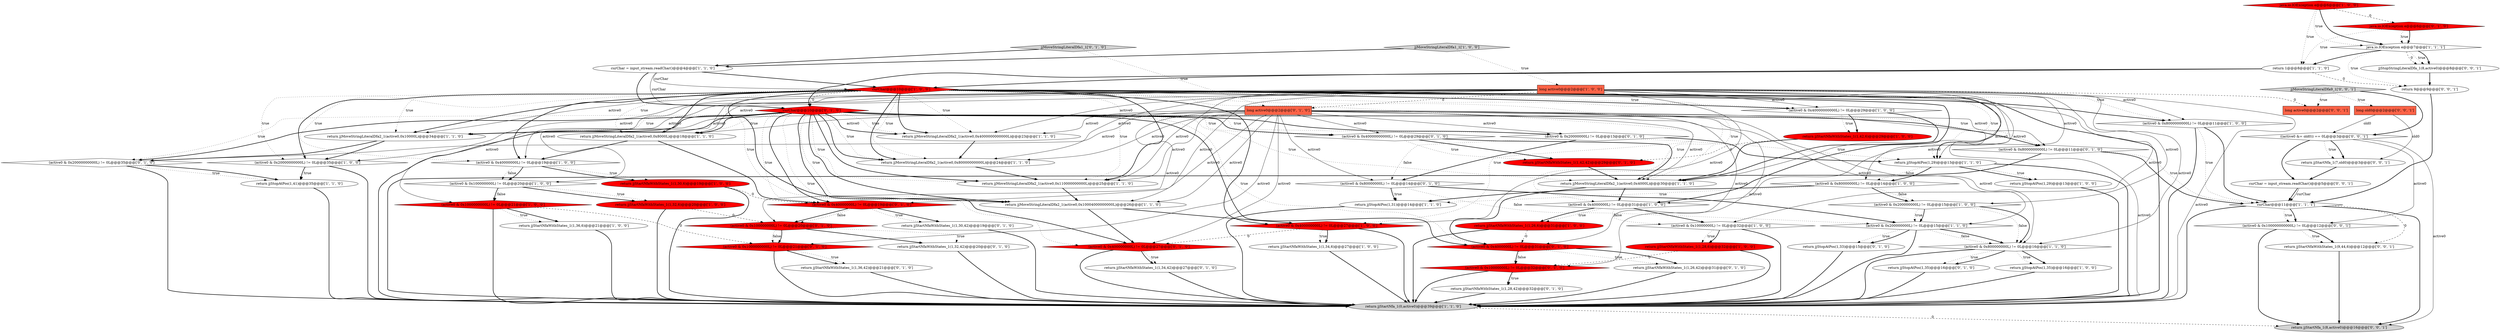 digraph {
9 [style = filled, label = "(active0 & 0x200000000L) != 0L@@@15@@@['1', '0', '0']", fillcolor = white, shape = diamond image = "AAA0AAABBB1BBB"];
62 [style = filled, label = "(active0 & 0x100000000L) != 0L@@@20@@@['0', '1', '0']", fillcolor = red, shape = diamond image = "AAA1AAABBB2BBB"];
34 [style = filled, label = "(active0 & 0x800000000L) != 0L@@@16@@@['1', '1', '0']", fillcolor = white, shape = diamond image = "AAA0AAABBB1BBB"];
52 [style = filled, label = "curChar@@@10@@@['0', '1', '0']", fillcolor = red, shape = diamond image = "AAA1AAABBB2BBB"];
27 [style = filled, label = "return jjStopAtPos(1,41)@@@35@@@['1', '1', '0']", fillcolor = white, shape = ellipse image = "AAA0AAABBB1BBB"];
63 [style = filled, label = "(active0 & 0x1000000000L) != 0L@@@21@@@['0', '1', '0']", fillcolor = red, shape = diamond image = "AAA1AAABBB2BBB"];
44 [style = filled, label = "java.io.IOException e@@@6@@@['0', '1', '0']", fillcolor = red, shape = diamond image = "AAA1AAABBB2BBB"];
39 [style = filled, label = "return jjStartNfaWithStates_1(1,26,6)@@@31@@@['1', '0', '0']", fillcolor = red, shape = ellipse image = "AAA1AAABBB1BBB"];
68 [style = filled, label = "return jjStartNfaWithStates_1(9,44,6)@@@12@@@['0', '0', '1']", fillcolor = white, shape = ellipse image = "AAA0AAABBB3BBB"];
72 [style = filled, label = "return 9@@@9@@@['0', '0', '1']", fillcolor = white, shape = ellipse image = "AAA0AAABBB3BBB"];
50 [style = filled, label = "return jjStartNfaWithStates_1(1,32,42)@@@20@@@['0', '1', '0']", fillcolor = white, shape = ellipse image = "AAA0AAABBB2BBB"];
61 [style = filled, label = "(active0 & 0x20000000000L) != 0L@@@35@@@['0', '1', '0']", fillcolor = white, shape = diamond image = "AAA0AAABBB2BBB"];
4 [style = filled, label = "return jjStartNfaWithStates_1(1,34,6)@@@27@@@['1', '0', '0']", fillcolor = white, shape = ellipse image = "AAA0AAABBB1BBB"];
46 [style = filled, label = "jjMoveStringLiteralDfa1_1['0', '1', '0']", fillcolor = lightgray, shape = diamond image = "AAA0AAABBB2BBB"];
47 [style = filled, label = "return jjStartNfaWithStates_1(1,36,42)@@@21@@@['0', '1', '0']", fillcolor = white, shape = ellipse image = "AAA0AAABBB2BBB"];
20 [style = filled, label = "return jjStopAtPos(1,29)@@@13@@@['1', '0', '0']", fillcolor = white, shape = ellipse image = "AAA0AAABBB1BBB"];
8 [style = filled, label = "curChar@@@10@@@['1', '0', '0']", fillcolor = red, shape = diamond image = "AAA1AAABBB1BBB"];
35 [style = filled, label = "return jjStartNfaWithStates_1(1,32,6)@@@20@@@['1', '0', '0']", fillcolor = red, shape = ellipse image = "AAA1AAABBB1BBB"];
59 [style = filled, label = "(active0 & 0x4000000L) != 0L@@@31@@@['0', '1', '0']", fillcolor = red, shape = diamond image = "AAA1AAABBB2BBB"];
29 [style = filled, label = "return jjMoveStringLiteralDfa2_1(active0,0x10000L)@@@34@@@['1', '1', '0']", fillcolor = white, shape = ellipse image = "AAA0AAABBB1BBB"];
66 [style = filled, label = "long active0@@@2@@@['0', '0', '1']", fillcolor = tomato, shape = box image = "AAA0AAABBB3BBB"];
1 [style = filled, label = "(active0 & 0x4000000L) != 0L@@@31@@@['1', '0', '0']", fillcolor = white, shape = diamond image = "AAA0AAABBB1BBB"];
6 [style = filled, label = "java.io.IOException e@@@7@@@['1', '1', '1']", fillcolor = white, shape = diamond image = "AAA0AAABBB1BBB"];
56 [style = filled, label = "(active0 & 0x40000000L) != 0L@@@19@@@['0', '1', '0']", fillcolor = red, shape = diamond image = "AAA1AAABBB2BBB"];
18 [style = filled, label = "(active0 & 0x10000000L) != 0L@@@32@@@['1', '0', '0']", fillcolor = white, shape = diamond image = "AAA0AAABBB1BBB"];
19 [style = filled, label = "jjMoveStringLiteralDfa1_1['1', '0', '0']", fillcolor = lightgray, shape = diamond image = "AAA0AAABBB1BBB"];
74 [style = filled, label = "return jjStartNfa_1(8,active0)@@@16@@@['0', '0', '1']", fillcolor = lightgray, shape = ellipse image = "AAA0AAABBB3BBB"];
51 [style = filled, label = "return jjStartNfaWithStates_1(1,34,42)@@@27@@@['0', '1', '0']", fillcolor = white, shape = ellipse image = "AAA0AAABBB2BBB"];
37 [style = filled, label = "(active0 & 0x8000000000L) != 0L@@@11@@@['1', '0', '0']", fillcolor = white, shape = diamond image = "AAA0AAABBB1BBB"];
67 [style = filled, label = "(active0 & 0x100000000000L) != 0L@@@12@@@['0', '0', '1']", fillcolor = white, shape = diamond image = "AAA0AAABBB3BBB"];
15 [style = filled, label = "curChar = input_stream.readChar()@@@4@@@['1', '1', '0']", fillcolor = white, shape = ellipse image = "AAA0AAABBB1BBB"];
49 [style = filled, label = "(active0 & 0x10000000L) != 0L@@@32@@@['0', '1', '0']", fillcolor = red, shape = diamond image = "AAA1AAABBB2BBB"];
25 [style = filled, label = "long active0@@@2@@@['1', '0', '0']", fillcolor = tomato, shape = box image = "AAA1AAABBB1BBB"];
64 [style = filled, label = "(active0 & 0x20000000L) != 0L@@@13@@@['0', '1', '0']", fillcolor = white, shape = diamond image = "AAA0AAABBB2BBB"];
21 [style = filled, label = "return jjMoveStringLiteralDfa2_1(active0,0x80000000000L)@@@24@@@['1', '1', '0']", fillcolor = white, shape = ellipse image = "AAA0AAABBB1BBB"];
0 [style = filled, label = "(active0 & 0x100000000L) != 0L@@@20@@@['1', '0', '0']", fillcolor = white, shape = diamond image = "AAA0AAABBB1BBB"];
12 [style = filled, label = "return jjStartNfaWithStates_1(1,30,6)@@@19@@@['1', '0', '0']", fillcolor = red, shape = ellipse image = "AAA1AAABBB1BBB"];
57 [style = filled, label = "(active0 & 0x400000000L) != 0L@@@27@@@['0', '1', '0']", fillcolor = red, shape = diamond image = "AAA1AAABBB2BBB"];
24 [style = filled, label = "return jjMoveStringLiteralDfa2_1(active0,0x4000L)@@@30@@@['1', '1', '0']", fillcolor = white, shape = ellipse image = "AAA0AAABBB1BBB"];
33 [style = filled, label = "return jjStopAtPos(1,35)@@@16@@@['1', '0', '0']", fillcolor = white, shape = ellipse image = "AAA0AAABBB1BBB"];
3 [style = filled, label = "return jjStartNfaWithStates_1(1,36,6)@@@21@@@['1', '0', '0']", fillcolor = white, shape = ellipse image = "AAA0AAABBB1BBB"];
22 [style = filled, label = "(active0 & 0x20000000000L) != 0L@@@35@@@['1', '0', '0']", fillcolor = white, shape = diamond image = "AAA0AAABBB1BBB"];
23 [style = filled, label = "(active0 & 0x80000000L) != 0L@@@14@@@['1', '0', '0']", fillcolor = white, shape = diamond image = "AAA0AAABBB1BBB"];
2 [style = filled, label = "(active0 & 0x40000000L) != 0L@@@19@@@['1', '0', '0']", fillcolor = white, shape = diamond image = "AAA0AAABBB1BBB"];
40 [style = filled, label = "return jjStartNfaWithStates_1(1,42,6)@@@29@@@['1', '0', '0']", fillcolor = red, shape = ellipse image = "AAA1AAABBB1BBB"];
69 [style = filled, label = "((active0 &= old0)) == 0L@@@3@@@['0', '0', '1']", fillcolor = white, shape = diamond image = "AAA0AAABBB3BBB"];
60 [style = filled, label = "(active0 & 0x8000000000L) != 0L@@@11@@@['0', '1', '0']", fillcolor = white, shape = diamond image = "AAA0AAABBB2BBB"];
70 [style = filled, label = "return jjStartNfa_1(7,old0)@@@3@@@['0', '0', '1']", fillcolor = white, shape = ellipse image = "AAA0AAABBB3BBB"];
5 [style = filled, label = "java.io.IOException e@@@6@@@['1', '0', '0']", fillcolor = red, shape = diamond image = "AAA1AAABBB1BBB"];
10 [style = filled, label = "return jjMoveStringLiteralDfa2_1(active0,0x4000000000000L)@@@23@@@['1', '1', '0']", fillcolor = white, shape = ellipse image = "AAA0AAABBB1BBB"];
7 [style = filled, label = "(active0 & 0x1000000000L) != 0L@@@21@@@['1', '0', '0']", fillcolor = red, shape = diamond image = "AAA1AAABBB1BBB"];
53 [style = filled, label = "long active0@@@2@@@['0', '1', '0']", fillcolor = tomato, shape = box image = "AAA1AAABBB2BBB"];
65 [style = filled, label = "long old0@@@2@@@['0', '0', '1']", fillcolor = tomato, shape = box image = "AAA0AAABBB3BBB"];
55 [style = filled, label = "return jjStopAtPos(1,35)@@@16@@@['0', '1', '0']", fillcolor = white, shape = ellipse image = "AAA0AAABBB2BBB"];
73 [style = filled, label = "jjStopStringLiteralDfa_1(8,active0)@@@8@@@['0', '0', '1']", fillcolor = white, shape = ellipse image = "AAA0AAABBB3BBB"];
75 [style = filled, label = "jjMoveStringLiteralDfa9_1['0', '0', '1']", fillcolor = lightgray, shape = diamond image = "AAA0AAABBB3BBB"];
17 [style = filled, label = "return 1@@@8@@@['1', '1', '0']", fillcolor = white, shape = ellipse image = "AAA0AAABBB1BBB"];
14 [style = filled, label = "return jjMoveStringLiteralDfa2_1(active0,0x8000L)@@@18@@@['1', '1', '0']", fillcolor = white, shape = ellipse image = "AAA0AAABBB1BBB"];
30 [style = filled, label = "return jjStopAtPos(1,31)@@@14@@@['1', '1', '0']", fillcolor = white, shape = ellipse image = "AAA0AAABBB1BBB"];
38 [style = filled, label = "curChar@@@11@@@['1', '1', '1']", fillcolor = white, shape = diamond image = "AAA0AAABBB1BBB"];
16 [style = filled, label = "return jjMoveStringLiteralDfa2_1(active0,0x10004000000000L)@@@26@@@['1', '1', '0']", fillcolor = white, shape = ellipse image = "AAA0AAABBB1BBB"];
26 [style = filled, label = "return jjStartNfaWithStates_1(1,28,6)@@@32@@@['1', '0', '0']", fillcolor = red, shape = ellipse image = "AAA1AAABBB1BBB"];
48 [style = filled, label = "return jjStartNfaWithStates_1(1,26,42)@@@31@@@['0', '1', '0']", fillcolor = white, shape = ellipse image = "AAA0AAABBB2BBB"];
11 [style = filled, label = "(active0 & 0x40000000000L) != 0L@@@29@@@['1', '0', '0']", fillcolor = white, shape = diamond image = "AAA0AAABBB1BBB"];
28 [style = filled, label = "return jjStopAtPos(1,29)@@@13@@@['1', '1', '0']", fillcolor = white, shape = ellipse image = "AAA0AAABBB1BBB"];
32 [style = filled, label = "return jjMoveStringLiteralDfa2_1(active0,0x110000000000L)@@@25@@@['1', '1', '0']", fillcolor = white, shape = ellipse image = "AAA0AAABBB1BBB"];
36 [style = filled, label = "return jjStartNfa_1(0,active0)@@@39@@@['1', '1', '0']", fillcolor = lightgray, shape = ellipse image = "AAA0AAABBB1BBB"];
42 [style = filled, label = "return jjStopAtPos(1,33)@@@15@@@['0', '1', '0']", fillcolor = white, shape = ellipse image = "AAA0AAABBB2BBB"];
45 [style = filled, label = "return jjStartNfaWithStates_1(1,28,42)@@@32@@@['0', '1', '0']", fillcolor = white, shape = ellipse image = "AAA0AAABBB2BBB"];
54 [style = filled, label = "return jjStartNfaWithStates_1(1,30,42)@@@19@@@['0', '1', '0']", fillcolor = white, shape = ellipse image = "AAA0AAABBB2BBB"];
71 [style = filled, label = "curChar = input_stream.readChar()@@@5@@@['0', '0', '1']", fillcolor = white, shape = ellipse image = "AAA0AAABBB3BBB"];
31 [style = filled, label = "(active0 & 0x200000000L) != 0L@@@15@@@['1', '1', '0']", fillcolor = white, shape = diamond image = "AAA0AAABBB1BBB"];
43 [style = filled, label = "(active0 & 0x40000000000L) != 0L@@@29@@@['0', '1', '0']", fillcolor = white, shape = diamond image = "AAA0AAABBB2BBB"];
58 [style = filled, label = "return jjStartNfaWithStates_1(1,42,42)@@@29@@@['0', '1', '0']", fillcolor = red, shape = ellipse image = "AAA1AAABBB2BBB"];
13 [style = filled, label = "(active0 & 0x400000000L) != 0L@@@27@@@['1', '0', '0']", fillcolor = red, shape = diamond image = "AAA1AAABBB1BBB"];
41 [style = filled, label = "(active0 & 0x80000000L) != 0L@@@14@@@['0', '1', '0']", fillcolor = white, shape = diamond image = "AAA0AAABBB2BBB"];
8->16 [style = bold, label=""];
8->10 [style = bold, label=""];
8->28 [style = dotted, label="true"];
1->39 [style = dotted, label="true"];
53->34 [style = solid, label="active0"];
55->36 [style = bold, label=""];
52->64 [style = bold, label=""];
59->49 [style = bold, label=""];
46->53 [style = dotted, label="true"];
28->20 [style = bold, label=""];
46->15 [style = bold, label=""];
64->41 [style = dotted, label="false"];
8->16 [style = dotted, label="true"];
62->50 [style = dotted, label="true"];
52->61 [style = dotted, label="true"];
38->68 [style = dashed, label="0"];
11->40 [style = dotted, label="true"];
25->9 [style = solid, label="active0"];
30->36 [style = bold, label=""];
39->59 [style = dashed, label="0"];
7->63 [style = dashed, label="0"];
25->21 [style = solid, label="active0"];
2->0 [style = dotted, label="false"];
52->59 [style = bold, label=""];
71->38 [style = bold, label=""];
60->38 [style = dotted, label="true"];
52->64 [style = dotted, label="true"];
26->49 [style = dashed, label="0"];
63->36 [style = bold, label=""];
57->51 [style = dotted, label="true"];
25->14 [style = solid, label="active0"];
53->29 [style = solid, label="active0"];
8->37 [style = dotted, label="true"];
56->54 [style = bold, label=""];
31->42 [style = dotted, label="true"];
8->1 [style = bold, label=""];
37->38 [style = dotted, label="true"];
8->36 [style = bold, label=""];
3->36 [style = bold, label=""];
52->60 [style = bold, label=""];
52->14 [style = bold, label=""];
53->14 [style = solid, label="active0"];
70->71 [style = bold, label=""];
15->52 [style = bold, label=""];
62->63 [style = dotted, label="false"];
37->38 [style = bold, label=""];
43->24 [style = bold, label=""];
0->7 [style = dotted, label="false"];
65->70 [style = solid, label="old0"];
13->36 [style = bold, label=""];
53->59 [style = solid, label="active0"];
68->74 [style = bold, label=""];
25->7 [style = solid, label="active0"];
67->68 [style = bold, label=""];
8->22 [style = dotted, label="true"];
61->27 [style = dotted, label="true"];
75->66 [style = dotted, label="true"];
52->29 [style = dotted, label="true"];
63->47 [style = dotted, label="true"];
25->66 [style = dashed, label="0"];
40->24 [style = bold, label=""];
56->54 [style = dotted, label="true"];
36->74 [style = dashed, label="0"];
4->36 [style = bold, label=""];
53->10 [style = solid, label="active0"];
15->8 [style = solid, label="curChar"];
19->15 [style = bold, label=""];
28->23 [style = dotted, label="false"];
52->21 [style = bold, label=""];
8->11 [style = bold, label=""];
53->36 [style = solid, label="active0"];
71->38 [style = solid, label="curChar"];
43->58 [style = bold, label=""];
49->36 [style = bold, label=""];
13->4 [style = dotted, label="true"];
34->55 [style = dotted, label="true"];
52->57 [style = dotted, label="true"];
69->74 [style = solid, label="active0"];
53->16 [style = solid, label="active0"];
8->28 [style = bold, label=""];
53->43 [style = solid, label="active0"];
24->59 [style = bold, label=""];
28->36 [style = bold, label=""];
23->30 [style = bold, label=""];
37->36 [style = bold, label=""];
15->52 [style = solid, label="curChar"];
57->51 [style = bold, label=""];
52->21 [style = dotted, label="true"];
25->23 [style = solid, label="active0"];
72->38 [style = bold, label=""];
6->73 [style = dotted, label="true"];
34->33 [style = bold, label=""];
25->2 [style = solid, label="active0"];
5->6 [style = dotted, label="true"];
56->62 [style = bold, label=""];
9->31 [style = dotted, label="true"];
23->9 [style = dotted, label="false"];
52->32 [style = dotted, label="true"];
75->69 [style = bold, label=""];
10->21 [style = bold, label=""];
14->56 [style = bold, label=""];
52->16 [style = dotted, label="true"];
52->59 [style = dotted, label="true"];
53->60 [style = solid, label="active0"];
8->22 [style = bold, label=""];
0->7 [style = bold, label=""];
35->62 [style = dashed, label="0"];
41->30 [style = bold, label=""];
5->6 [style = bold, label=""];
18->26 [style = dotted, label="true"];
25->16 [style = solid, label="active0"];
34->36 [style = bold, label=""];
33->36 [style = bold, label=""];
8->14 [style = dotted, label="true"];
13->57 [style = dashed, label="0"];
2->12 [style = dotted, label="true"];
9->34 [style = dotted, label="false"];
61->27 [style = bold, label=""];
8->29 [style = dotted, label="true"];
25->13 [style = solid, label="active0"];
52->36 [style = bold, label=""];
53->61 [style = solid, label="active0"];
64->41 [style = bold, label=""];
59->48 [style = bold, label=""];
53->49 [style = solid, label="active0"];
47->36 [style = bold, label=""];
53->21 [style = solid, label="active0"];
1->39 [style = bold, label=""];
6->17 [style = bold, label=""];
17->8 [style = bold, label=""];
49->45 [style = bold, label=""];
17->52 [style = bold, label=""];
29->61 [style = bold, label=""];
63->47 [style = bold, label=""];
69->67 [style = solid, label="active0"];
16->13 [style = bold, label=""];
41->30 [style = dotted, label="true"];
25->34 [style = solid, label="active0"];
52->14 [style = dotted, label="true"];
56->62 [style = dotted, label="false"];
8->21 [style = dotted, label="true"];
52->61 [style = bold, label=""];
28->20 [style = dotted, label="true"];
9->31 [style = bold, label=""];
8->2 [style = dotted, label="true"];
18->26 [style = bold, label=""];
58->24 [style = bold, label=""];
45->36 [style = bold, label=""];
25->36 [style = solid, label="active0"];
12->36 [style = bold, label=""];
59->48 [style = dotted, label="true"];
25->1 [style = solid, label="active0"];
8->14 [style = bold, label=""];
31->36 [style = bold, label=""];
25->53 [style = dashed, label="0"];
34->55 [style = bold, label=""];
52->56 [style = dotted, label="true"];
25->29 [style = solid, label="active0"];
32->16 [style = bold, label=""];
69->70 [style = dotted, label="true"];
11->24 [style = bold, label=""];
60->38 [style = bold, label=""];
25->22 [style = solid, label="active0"];
8->24 [style = dotted, label="true"];
44->17 [style = dotted, label="true"];
31->34 [style = bold, label=""];
61->36 [style = bold, label=""];
49->45 [style = dotted, label="true"];
6->72 [style = dotted, label="true"];
31->42 [style = bold, label=""];
52->43 [style = bold, label=""];
25->0 [style = solid, label="active0"];
53->63 [style = solid, label="active0"];
2->0 [style = bold, label=""];
64->28 [style = dotted, label="true"];
25->37 [style = solid, label="active0"];
52->16 [style = bold, label=""];
8->2 [style = bold, label=""];
54->36 [style = bold, label=""];
53->56 [style = solid, label="active0"];
51->36 [style = bold, label=""];
28->23 [style = bold, label=""];
65->69 [style = solid, label="old0"];
53->41 [style = solid, label="active0"];
60->36 [style = bold, label=""];
34->33 [style = dotted, label="true"];
22->27 [style = dotted, label="true"];
73->72 [style = bold, label=""];
52->60 [style = dotted, label="true"];
8->11 [style = dotted, label="true"];
53->31 [style = solid, label="active0"];
25->32 [style = solid, label="active0"];
8->37 [style = bold, label=""];
14->2 [style = bold, label=""];
41->31 [style = bold, label=""];
24->1 [style = bold, label=""];
8->13 [style = dotted, label="true"];
52->24 [style = dotted, label="true"];
1->18 [style = dotted, label="false"];
25->28 [style = solid, label="active0"];
15->8 [style = bold, label=""];
38->67 [style = bold, label=""];
20->36 [style = bold, label=""];
7->36 [style = bold, label=""];
8->13 [style = bold, label=""];
8->52 [style = dashed, label="0"];
25->11 [style = solid, label="active0"];
53->24 [style = solid, label="active0"];
41->31 [style = dotted, label="false"];
6->73 [style = bold, label=""];
5->17 [style = dotted, label="true"];
5->44 [style = dashed, label="0"];
19->25 [style = dotted, label="true"];
27->36 [style = bold, label=""];
44->6 [style = bold, label=""];
53->32 [style = solid, label="active0"];
48->36 [style = bold, label=""];
38->74 [style = bold, label=""];
8->32 [style = bold, label=""];
17->72 [style = dashed, label="0"];
31->34 [style = dotted, label="false"];
52->43 [style = dotted, label="true"];
26->36 [style = bold, label=""];
67->74 [style = bold, label=""];
38->67 [style = dotted, label="true"];
62->63 [style = bold, label=""];
0->35 [style = dotted, label="true"];
23->30 [style = dotted, label="true"];
52->56 [style = bold, label=""];
38->36 [style = bold, label=""];
1->18 [style = bold, label=""];
18->36 [style = bold, label=""];
75->65 [style = dotted, label="true"];
52->10 [style = bold, label=""];
59->49 [style = dotted, label="false"];
42->36 [style = bold, label=""];
8->10 [style = dotted, label="true"];
53->62 [style = solid, label="active0"];
8->32 [style = dotted, label="true"];
11->40 [style = bold, label=""];
7->3 [style = bold, label=""];
2->12 [style = bold, label=""];
53->64 [style = solid, label="active0"];
8->1 [style = dotted, label="true"];
69->71 [style = bold, label=""];
22->27 [style = bold, label=""];
52->32 [style = bold, label=""];
7->3 [style = dotted, label="true"];
50->36 [style = bold, label=""];
22->36 [style = bold, label=""];
16->57 [style = bold, label=""];
40->58 [style = dashed, label="0"];
21->32 [style = bold, label=""];
57->36 [style = bold, label=""];
25->10 [style = solid, label="active0"];
0->35 [style = bold, label=""];
8->21 [style = bold, label=""];
62->50 [style = bold, label=""];
43->58 [style = dotted, label="true"];
6->73 [style = dashed, label="0"];
52->29 [style = bold, label=""];
12->56 [style = dashed, label="0"];
52->10 [style = dotted, label="true"];
69->70 [style = bold, label=""];
29->22 [style = bold, label=""];
35->36 [style = bold, label=""];
25->24 [style = solid, label="active0"];
53->57 [style = solid, label="active0"];
52->57 [style = bold, label=""];
64->28 [style = bold, label=""];
25->18 [style = solid, label="active0"];
23->9 [style = bold, label=""];
39->36 [style = bold, label=""];
44->6 [style = dotted, label="true"];
8->29 [style = bold, label=""];
67->68 [style = dotted, label="true"];
13->4 [style = bold, label=""];
9->34 [style = bold, label=""];
}
